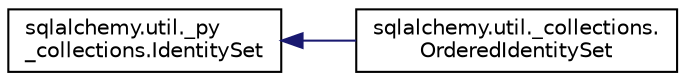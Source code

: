 digraph "Graphical Class Hierarchy"
{
 // LATEX_PDF_SIZE
  edge [fontname="Helvetica",fontsize="10",labelfontname="Helvetica",labelfontsize="10"];
  node [fontname="Helvetica",fontsize="10",shape=record];
  rankdir="LR";
  Node0 [label="sqlalchemy.util._py\l_collections.IdentitySet",height=0.2,width=0.4,color="black", fillcolor="white", style="filled",URL="$classsqlalchemy_1_1util_1_1__py__collections_1_1IdentitySet.html",tooltip=" "];
  Node0 -> Node1 [dir="back",color="midnightblue",fontsize="10",style="solid",fontname="Helvetica"];
  Node1 [label="sqlalchemy.util._collections.\lOrderedIdentitySet",height=0.2,width=0.4,color="black", fillcolor="white", style="filled",URL="$classsqlalchemy_1_1util_1_1__collections_1_1OrderedIdentitySet.html",tooltip=" "];
}
